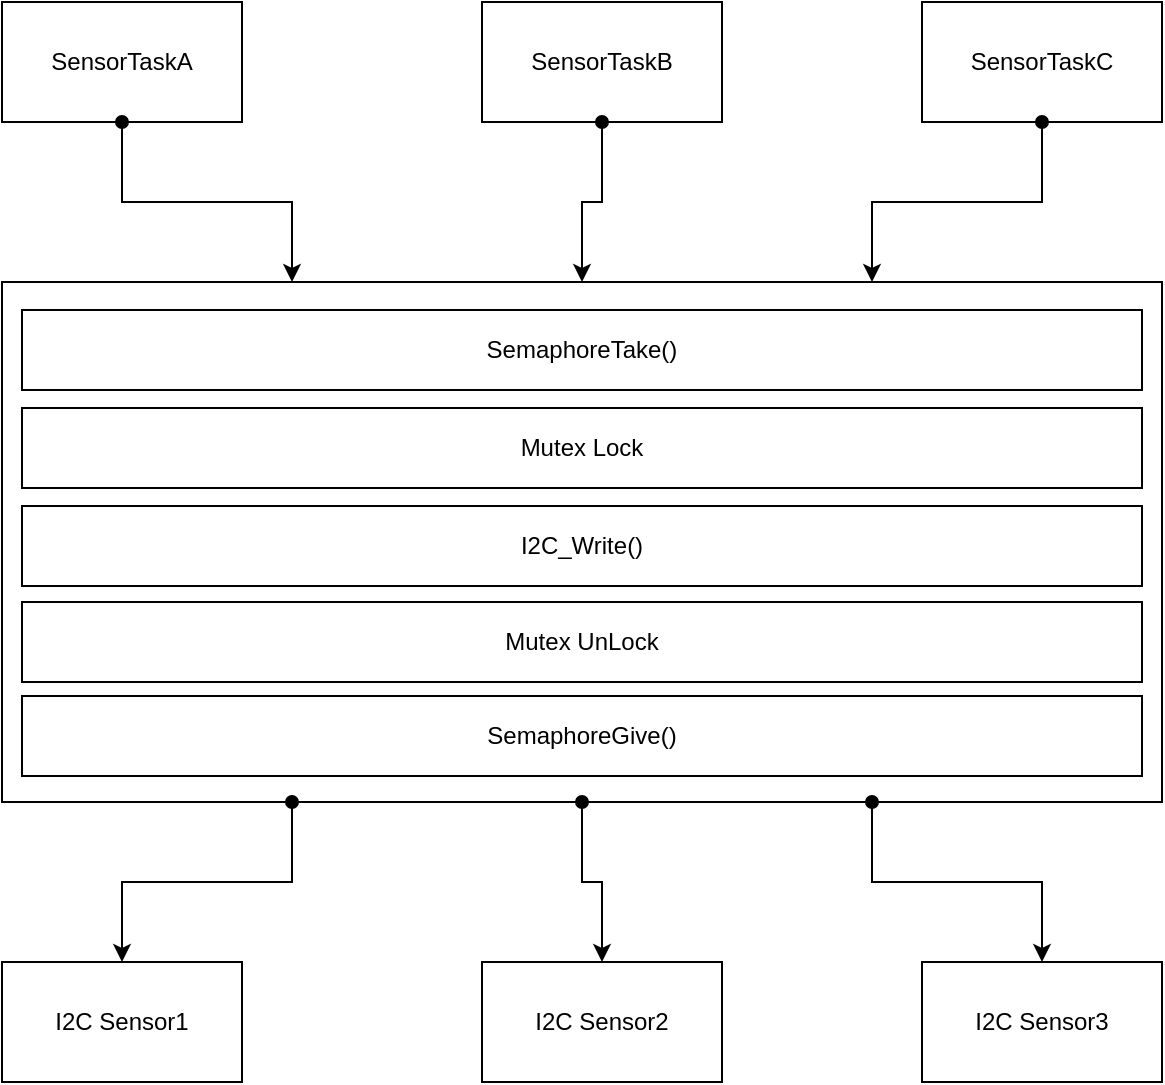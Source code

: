 <mxfile version="24.6.4" type="device">
  <diagram name="Page-1" id="GWxtUWB7dphzLElOVBtQ">
    <mxGraphModel dx="1434" dy="841" grid="1" gridSize="10" guides="1" tooltips="1" connect="1" arrows="1" fold="1" page="1" pageScale="1" pageWidth="850" pageHeight="1100" math="0" shadow="0">
      <root>
        <mxCell id="0" />
        <mxCell id="1" parent="0" />
        <mxCell id="Tl9DkCAmOzx1DL9ZFtWu-1" value="SensorTaskA" style="rounded=0;whiteSpace=wrap;html=1;" vertex="1" parent="1">
          <mxGeometry x="80" y="160" width="120" height="60" as="geometry" />
        </mxCell>
        <mxCell id="Tl9DkCAmOzx1DL9ZFtWu-2" value="SensorTaskB" style="rounded=0;whiteSpace=wrap;html=1;" vertex="1" parent="1">
          <mxGeometry x="320" y="160" width="120" height="60" as="geometry" />
        </mxCell>
        <mxCell id="Tl9DkCAmOzx1DL9ZFtWu-3" value="SensorTaskC" style="rounded=0;whiteSpace=wrap;html=1;" vertex="1" parent="1">
          <mxGeometry x="540" y="160" width="120" height="60" as="geometry" />
        </mxCell>
        <mxCell id="Tl9DkCAmOzx1DL9ZFtWu-4" value="I2C Sensor1" style="rounded=0;whiteSpace=wrap;html=1;" vertex="1" parent="1">
          <mxGeometry x="80" y="640" width="120" height="60" as="geometry" />
        </mxCell>
        <mxCell id="Tl9DkCAmOzx1DL9ZFtWu-5" value="I2C Sensor2" style="rounded=0;whiteSpace=wrap;html=1;" vertex="1" parent="1">
          <mxGeometry x="320" y="640" width="120" height="60" as="geometry" />
        </mxCell>
        <mxCell id="Tl9DkCAmOzx1DL9ZFtWu-6" value="I2C Sensor3" style="rounded=0;whiteSpace=wrap;html=1;" vertex="1" parent="1">
          <mxGeometry x="540" y="640" width="120" height="60" as="geometry" />
        </mxCell>
        <mxCell id="Tl9DkCAmOzx1DL9ZFtWu-7" value="" style="rounded=0;whiteSpace=wrap;html=1;" vertex="1" parent="1">
          <mxGeometry x="80" y="300" width="580" height="260" as="geometry" />
        </mxCell>
        <mxCell id="Tl9DkCAmOzx1DL9ZFtWu-8" value="SemaphoreGive()" style="rounded=0;whiteSpace=wrap;html=1;" vertex="1" parent="1">
          <mxGeometry x="90" y="507" width="560" height="40" as="geometry" />
        </mxCell>
        <mxCell id="Tl9DkCAmOzx1DL9ZFtWu-11" value="I2C_Write()" style="rounded=0;whiteSpace=wrap;html=1;" vertex="1" parent="1">
          <mxGeometry x="90" y="412" width="560" height="40" as="geometry" />
        </mxCell>
        <mxCell id="Tl9DkCAmOzx1DL9ZFtWu-12" value="SemaphoreTake()" style="rounded=0;whiteSpace=wrap;html=1;" vertex="1" parent="1">
          <mxGeometry x="90" y="314" width="560" height="40" as="geometry" />
        </mxCell>
        <mxCell id="Tl9DkCAmOzx1DL9ZFtWu-13" value="Mutex Lock" style="rounded=0;whiteSpace=wrap;html=1;" vertex="1" parent="1">
          <mxGeometry x="90" y="363" width="560" height="40" as="geometry" />
        </mxCell>
        <mxCell id="Tl9DkCAmOzx1DL9ZFtWu-14" value="Mutex UnLock" style="rounded=0;whiteSpace=wrap;html=1;" vertex="1" parent="1">
          <mxGeometry x="90" y="460" width="560" height="40" as="geometry" />
        </mxCell>
        <mxCell id="Tl9DkCAmOzx1DL9ZFtWu-18" value="" style="endArrow=oval;startArrow=classic;html=1;rounded=0;entryX=0.5;entryY=1;entryDx=0;entryDy=0;exitX=0.25;exitY=0;exitDx=0;exitDy=0;strokeColor=default;edgeStyle=orthogonalEdgeStyle;endFill=1;" edge="1" parent="1" source="Tl9DkCAmOzx1DL9ZFtWu-7" target="Tl9DkCAmOzx1DL9ZFtWu-1">
          <mxGeometry width="50" height="50" relative="1" as="geometry">
            <mxPoint x="540" y="460" as="sourcePoint" />
            <mxPoint x="590" y="410" as="targetPoint" />
          </mxGeometry>
        </mxCell>
        <mxCell id="Tl9DkCAmOzx1DL9ZFtWu-19" value="" style="endArrow=oval;startArrow=classic;html=1;rounded=0;entryX=0.5;entryY=1;entryDx=0;entryDy=0;exitX=0.75;exitY=0;exitDx=0;exitDy=0;edgeStyle=orthogonalEdgeStyle;endFill=1;" edge="1" parent="1" source="Tl9DkCAmOzx1DL9ZFtWu-7" target="Tl9DkCAmOzx1DL9ZFtWu-3">
          <mxGeometry width="50" height="50" relative="1" as="geometry">
            <mxPoint x="670" y="280" as="sourcePoint" />
            <mxPoint x="720" y="230" as="targetPoint" />
          </mxGeometry>
        </mxCell>
        <mxCell id="Tl9DkCAmOzx1DL9ZFtWu-20" value="" style="endArrow=oval;startArrow=classic;html=1;rounded=0;entryX=0.5;entryY=1;entryDx=0;entryDy=0;exitX=0.5;exitY=0;exitDx=0;exitDy=0;strokeColor=default;edgeStyle=orthogonalEdgeStyle;endFill=1;" edge="1" parent="1" source="Tl9DkCAmOzx1DL9ZFtWu-7" target="Tl9DkCAmOzx1DL9ZFtWu-2">
          <mxGeometry width="50" height="50" relative="1" as="geometry">
            <mxPoint x="345" y="260" as="sourcePoint" />
            <mxPoint x="260" y="180" as="targetPoint" />
          </mxGeometry>
        </mxCell>
        <mxCell id="Tl9DkCAmOzx1DL9ZFtWu-21" value="" style="endArrow=oval;startArrow=classic;html=1;rounded=0;entryX=0.25;entryY=1;entryDx=0;entryDy=0;exitX=0.5;exitY=0;exitDx=0;exitDy=0;strokeColor=default;edgeStyle=orthogonalEdgeStyle;endFill=1;" edge="1" parent="1" source="Tl9DkCAmOzx1DL9ZFtWu-4" target="Tl9DkCAmOzx1DL9ZFtWu-7">
          <mxGeometry width="50" height="50" relative="1" as="geometry">
            <mxPoint x="320" y="650" as="sourcePoint" />
            <mxPoint x="235" y="570" as="targetPoint" />
          </mxGeometry>
        </mxCell>
        <mxCell id="Tl9DkCAmOzx1DL9ZFtWu-25" value="" style="endArrow=oval;startArrow=classic;html=1;rounded=0;exitX=0.5;exitY=0;exitDx=0;exitDy=0;entryX=0.5;entryY=1;entryDx=0;entryDy=0;edgeStyle=orthogonalEdgeStyle;endFill=1;" edge="1" parent="1" source="Tl9DkCAmOzx1DL9ZFtWu-5" target="Tl9DkCAmOzx1DL9ZFtWu-7">
          <mxGeometry width="50" height="50" relative="1" as="geometry">
            <mxPoint x="540" y="460" as="sourcePoint" />
            <mxPoint x="590" y="410" as="targetPoint" />
          </mxGeometry>
        </mxCell>
        <mxCell id="Tl9DkCAmOzx1DL9ZFtWu-26" value="" style="endArrow=oval;startArrow=classic;html=1;rounded=0;exitX=0.5;exitY=0;exitDx=0;exitDy=0;entryX=0.75;entryY=1;entryDx=0;entryDy=0;edgeStyle=orthogonalEdgeStyle;endFill=1;" edge="1" parent="1" source="Tl9DkCAmOzx1DL9ZFtWu-6" target="Tl9DkCAmOzx1DL9ZFtWu-7">
          <mxGeometry width="50" height="50" relative="1" as="geometry">
            <mxPoint x="530" y="640" as="sourcePoint" />
            <mxPoint x="520" y="560" as="targetPoint" />
          </mxGeometry>
        </mxCell>
      </root>
    </mxGraphModel>
  </diagram>
</mxfile>
